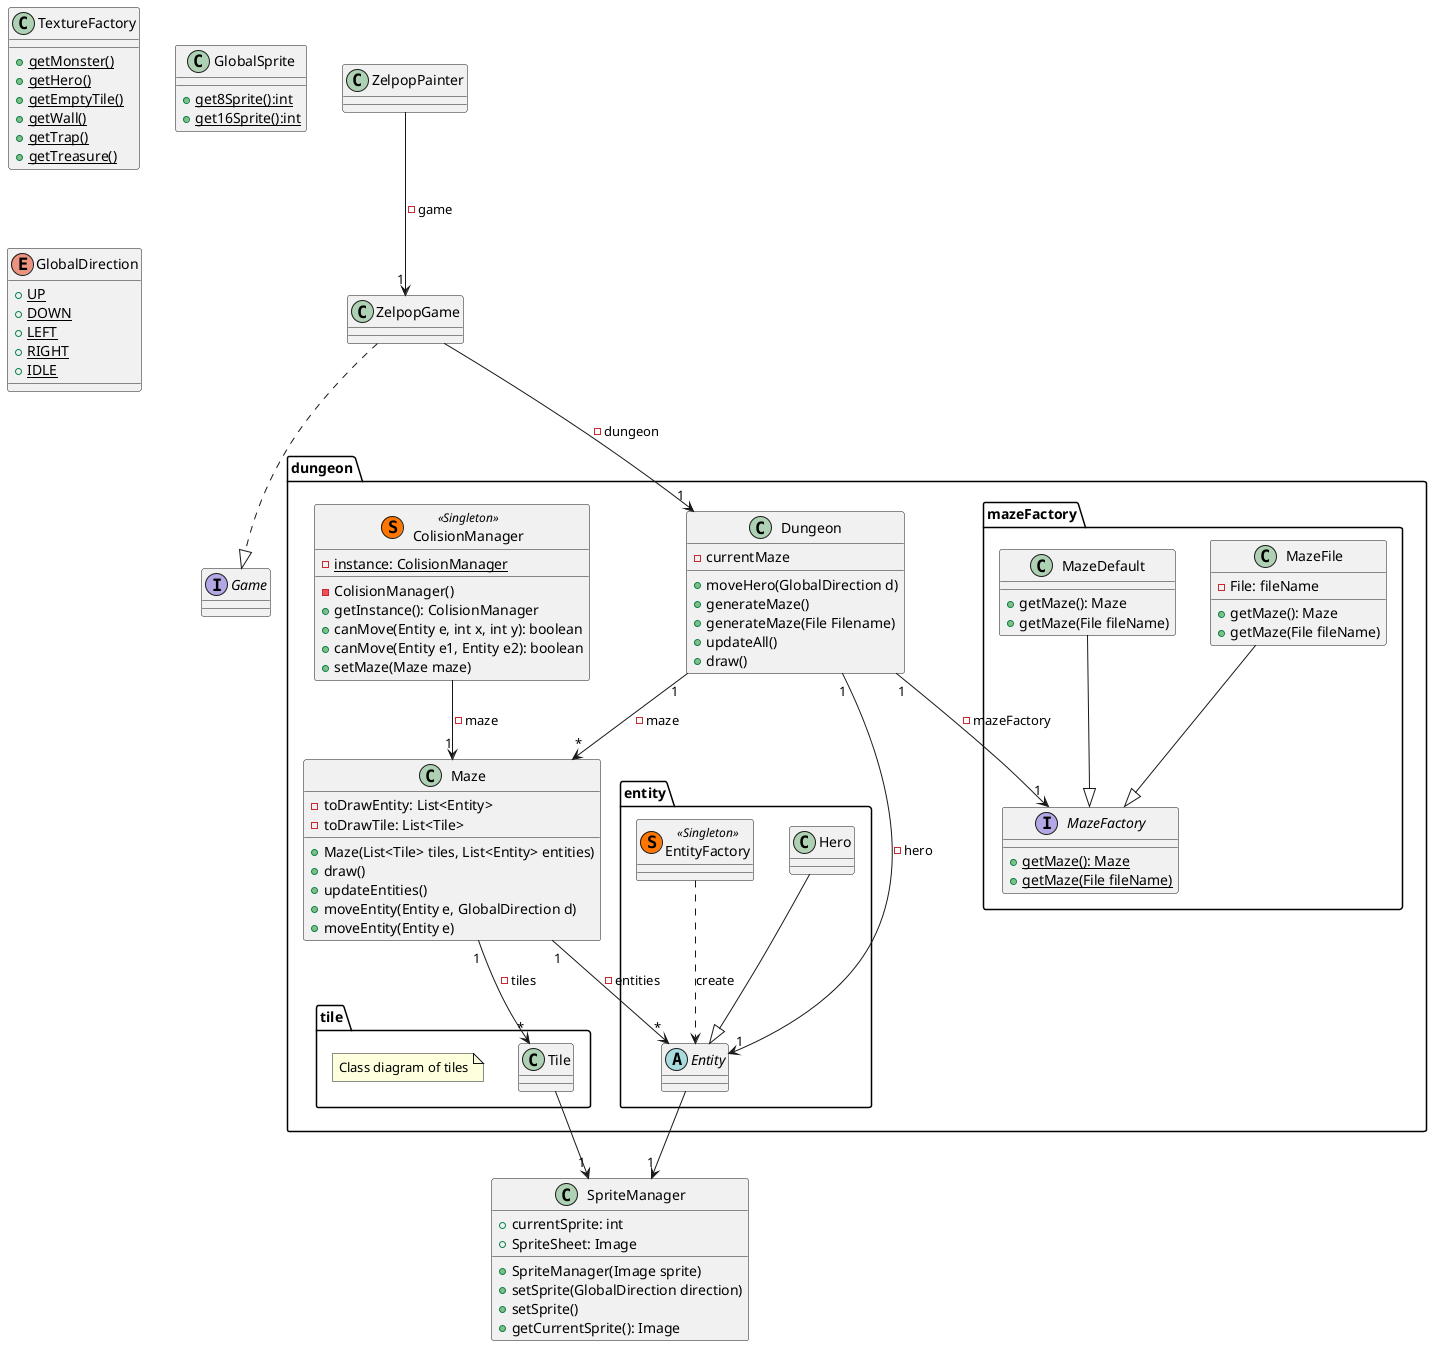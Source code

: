 @startuml

class ZelpopGame{

}

interface Game{

}

package dungeon{

    class Dungeon{
        - currentMaze
        + moveHero(GlobalDirection d)
        + generateMaze()
        + generateMaze(File Filename)
        + updateAll()
        + draw()
    }

    class Maze{
        - toDrawEntity: List<Entity>
        - toDrawTile: List<Tile>
        + Maze(List<Tile> tiles, List<Entity> entities)
        + draw()
        + updateEntities()
        + moveEntity(Entity e, GlobalDirection d)
        + moveEntity(Entity e)
    }

    package tile{

        class Tile{

        }

        note "Class diagram of tiles" as N1

    }

    package entity{

        abstract Entity{

        }

        class Hero{

        }

        class EntityFactory << (S,#FF7700) Singleton >>{

        }

    }

    class ColisionManager << (S,#FF7700) Singleton >>{
        - {static} instance: ColisionManager
        - ColisionManager()
        + getInstance(): ColisionManager
        + canMove(Entity e, int x, int y): boolean
        + canMove(Entity e1, Entity e2): boolean
        + setMaze(Maze maze)
    }

    ColisionManager --> "1" Maze: -maze

    package mazeFactory{

        interface MazeFactory{
            + {static}getMaze(): Maze
            + {static}getMaze(File fileName)
        }

        class MazeFile{
            - File: fileName
            + getMaze(): Maze
            + getMaze(File fileName)
        }

        class MazeDefault{
            + getMaze(): Maze
            + getMaze(File fileName)
        }

    }

}


class ZelpopPainter{

}

class TextureFactory{
    + {static}getMonster()
    + {static}getHero()
    + {static}getEmptyTile()
    + {static}getWall()
    + {static}getTrap()
    + {static}getTreasure()
}

class SpriteManager{
    + currentSprite: int
    + SpriteSheet: Image
    + SpriteManager(Image sprite)
    + setSprite(GlobalDirection direction)
    + setSprite()
    + getCurrentSprite(): Image
}

class GlobalSprite{
    + {static} get8Sprite():int
    + {static} get16Sprite():int
}

enum GlobalDirection{
    + {static} UP
    + {static} DOWN
    + {static} LEFT
    + {static} RIGHT
    + {static} IDLE
}

MazeDefault --|> MazeFactory
Dungeon "1" --> "*" Maze: -maze
Dungeon "1" --> "1" MazeFactory: -mazeFactory
Maze "1" --> "*" Tile: -tiles
Maze "1" --> "*" Entity: -entities

EntityFactory ..> Entity : create

ZelpopGame ..|> Game
ZelpopGame --> "1" Dungeon: -dungeon

ZelpopPainter --> "1" ZelpopGame: - game

Hero --|> Entity
Dungeon "1" --> "1" Entity : -hero

MazeFile --|> MazeFactory

Tile --> "1" SpriteManager
Entity --> "1" SpriteManager


@enduml